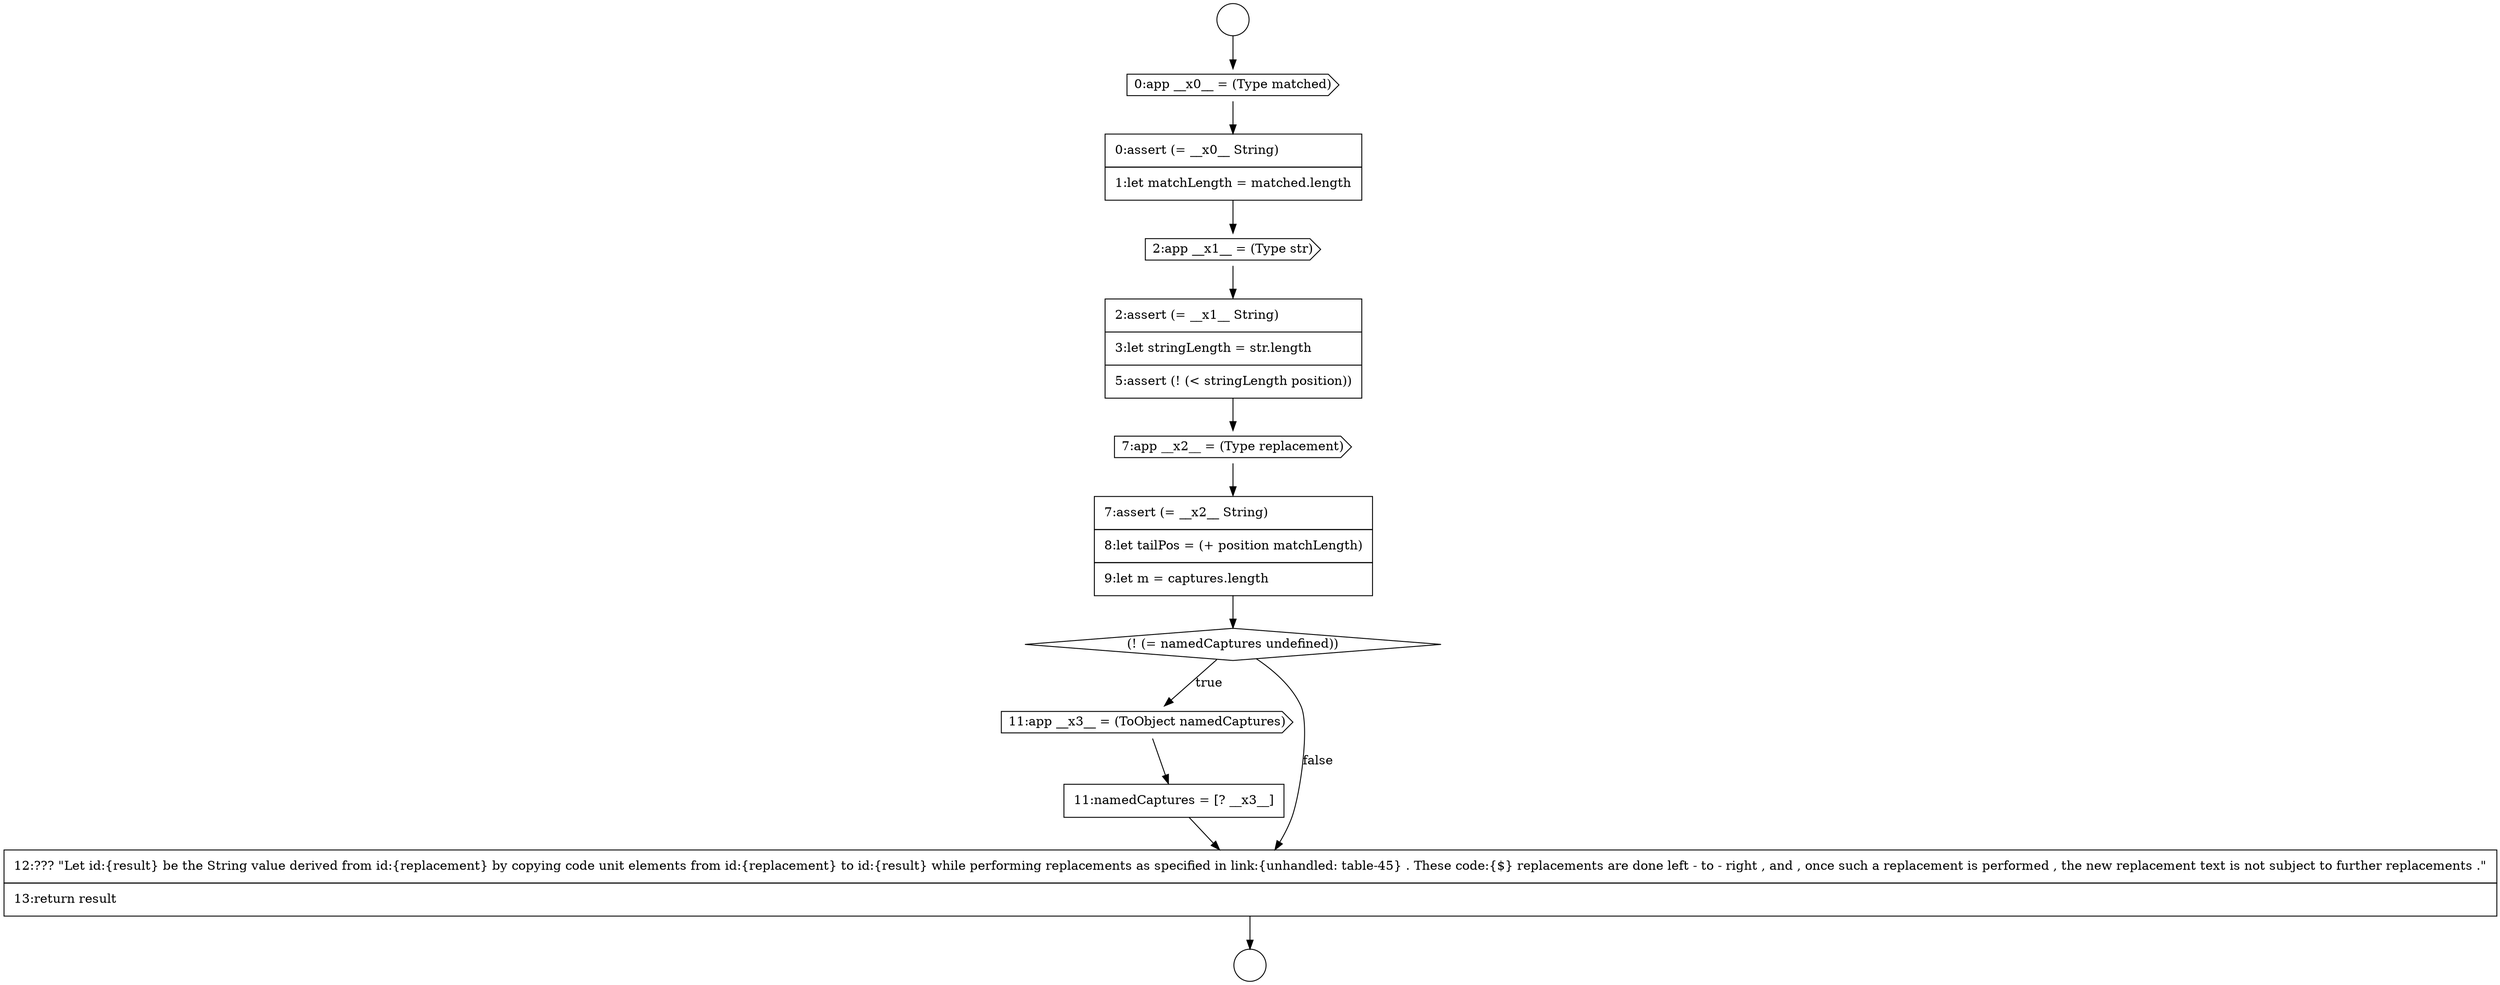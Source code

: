 digraph {
  node13088 [shape=none, margin=0, label=<<font color="black">
    <table border="0" cellborder="1" cellspacing="0" cellpadding="10">
      <tr><td align="left">7:assert (= __x2__ String)</td></tr>
      <tr><td align="left">8:let tailPos = (+ position matchLength)</td></tr>
      <tr><td align="left">9:let m = captures.length</td></tr>
    </table>
  </font>> color="black" fillcolor="white" style=filled]
  node13083 [shape=cds, label=<<font color="black">0:app __x0__ = (Type matched)</font>> color="black" fillcolor="white" style=filled]
  node13091 [shape=none, margin=0, label=<<font color="black">
    <table border="0" cellborder="1" cellspacing="0" cellpadding="10">
      <tr><td align="left">11:namedCaptures = [? __x3__]</td></tr>
    </table>
  </font>> color="black" fillcolor="white" style=filled]
  node13084 [shape=none, margin=0, label=<<font color="black">
    <table border="0" cellborder="1" cellspacing="0" cellpadding="10">
      <tr><td align="left">0:assert (= __x0__ String)</td></tr>
      <tr><td align="left">1:let matchLength = matched.length</td></tr>
    </table>
  </font>> color="black" fillcolor="white" style=filled]
  node13081 [shape=circle label=" " color="black" fillcolor="white" style=filled]
  node13090 [shape=cds, label=<<font color="black">11:app __x3__ = (ToObject namedCaptures)</font>> color="black" fillcolor="white" style=filled]
  node13086 [shape=none, margin=0, label=<<font color="black">
    <table border="0" cellborder="1" cellspacing="0" cellpadding="10">
      <tr><td align="left">2:assert (= __x1__ String)</td></tr>
      <tr><td align="left">3:let stringLength = str.length</td></tr>
      <tr><td align="left">5:assert (! (&lt; stringLength position))</td></tr>
    </table>
  </font>> color="black" fillcolor="white" style=filled]
  node13085 [shape=cds, label=<<font color="black">2:app __x1__ = (Type str)</font>> color="black" fillcolor="white" style=filled]
  node13089 [shape=diamond, label=<<font color="black">(! (= namedCaptures undefined))</font>> color="black" fillcolor="white" style=filled]
  node13082 [shape=circle label=" " color="black" fillcolor="white" style=filled]
  node13087 [shape=cds, label=<<font color="black">7:app __x2__ = (Type replacement)</font>> color="black" fillcolor="white" style=filled]
  node13092 [shape=none, margin=0, label=<<font color="black">
    <table border="0" cellborder="1" cellspacing="0" cellpadding="10">
      <tr><td align="left">12:??? &quot;Let id:{result} be the String value derived from id:{replacement} by copying code unit elements from id:{replacement} to id:{result} while performing replacements as specified in link:{unhandled: table-45} . These code:{$} replacements are done left - to - right , and , once such a replacement is performed , the new replacement text is not subject to further replacements .&quot;</td></tr>
      <tr><td align="left">13:return result</td></tr>
    </table>
  </font>> color="black" fillcolor="white" style=filled]
  node13081 -> node13083 [ color="black"]
  node13088 -> node13089 [ color="black"]
  node13087 -> node13088 [ color="black"]
  node13089 -> node13090 [label=<<font color="black">true</font>> color="black"]
  node13089 -> node13092 [label=<<font color="black">false</font>> color="black"]
  node13085 -> node13086 [ color="black"]
  node13092 -> node13082 [ color="black"]
  node13084 -> node13085 [ color="black"]
  node13086 -> node13087 [ color="black"]
  node13091 -> node13092 [ color="black"]
  node13083 -> node13084 [ color="black"]
  node13090 -> node13091 [ color="black"]
}
